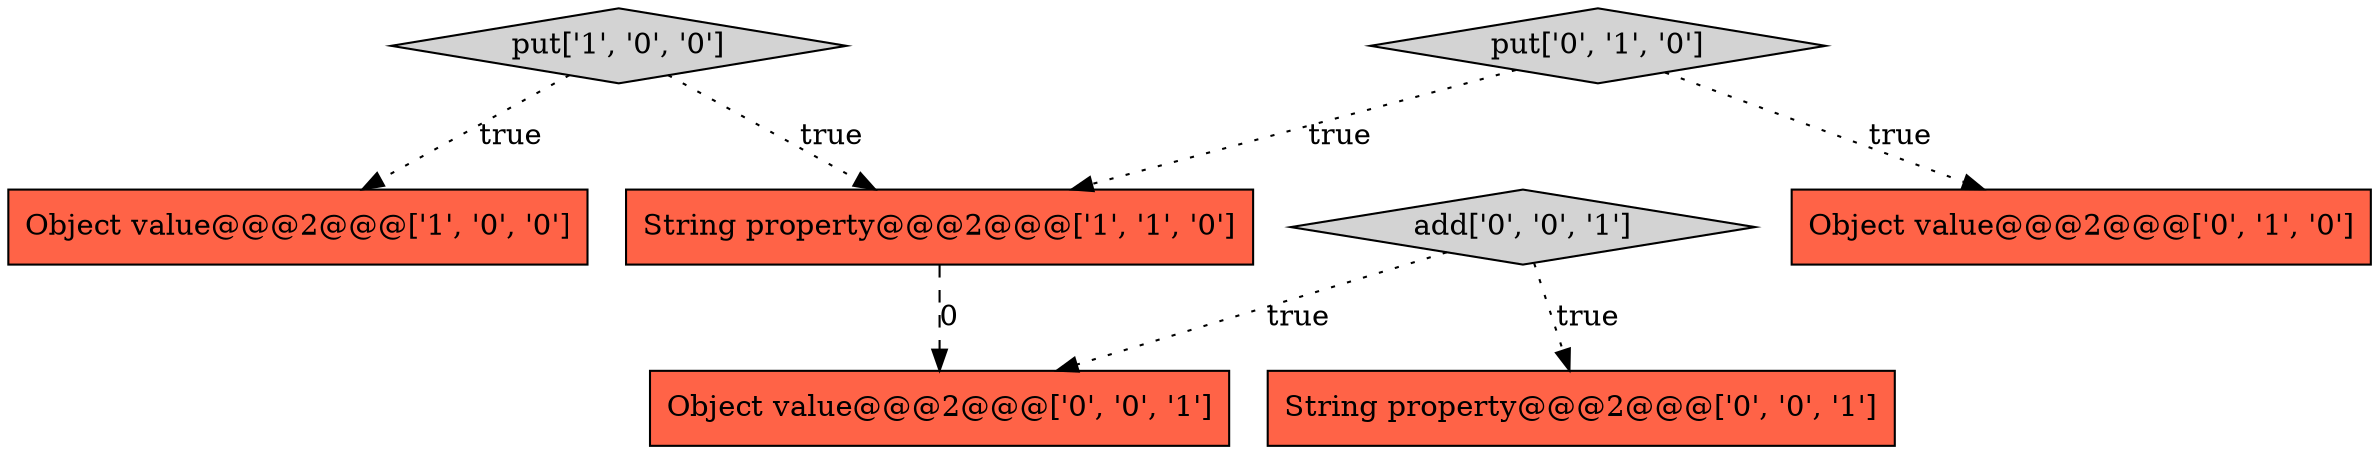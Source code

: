 digraph {
0 [style = filled, label = "Object value@@@2@@@['1', '0', '0']", fillcolor = tomato, shape = box image = "AAA0AAABBB1BBB"];
1 [style = filled, label = "put['1', '0', '0']", fillcolor = lightgray, shape = diamond image = "AAA0AAABBB1BBB"];
4 [style = filled, label = "put['0', '1', '0']", fillcolor = lightgray, shape = diamond image = "AAA0AAABBB2BBB"];
3 [style = filled, label = "Object value@@@2@@@['0', '1', '0']", fillcolor = tomato, shape = box image = "AAA0AAABBB2BBB"];
2 [style = filled, label = "String property@@@2@@@['1', '1', '0']", fillcolor = tomato, shape = box image = "AAA0AAABBB1BBB"];
7 [style = filled, label = "Object value@@@2@@@['0', '0', '1']", fillcolor = tomato, shape = box image = "AAA0AAABBB3BBB"];
6 [style = filled, label = "add['0', '0', '1']", fillcolor = lightgray, shape = diamond image = "AAA0AAABBB3BBB"];
5 [style = filled, label = "String property@@@2@@@['0', '0', '1']", fillcolor = tomato, shape = box image = "AAA0AAABBB3BBB"];
1->2 [style = dotted, label="true"];
6->5 [style = dotted, label="true"];
2->7 [style = dashed, label="0"];
6->7 [style = dotted, label="true"];
4->3 [style = dotted, label="true"];
1->0 [style = dotted, label="true"];
4->2 [style = dotted, label="true"];
}
